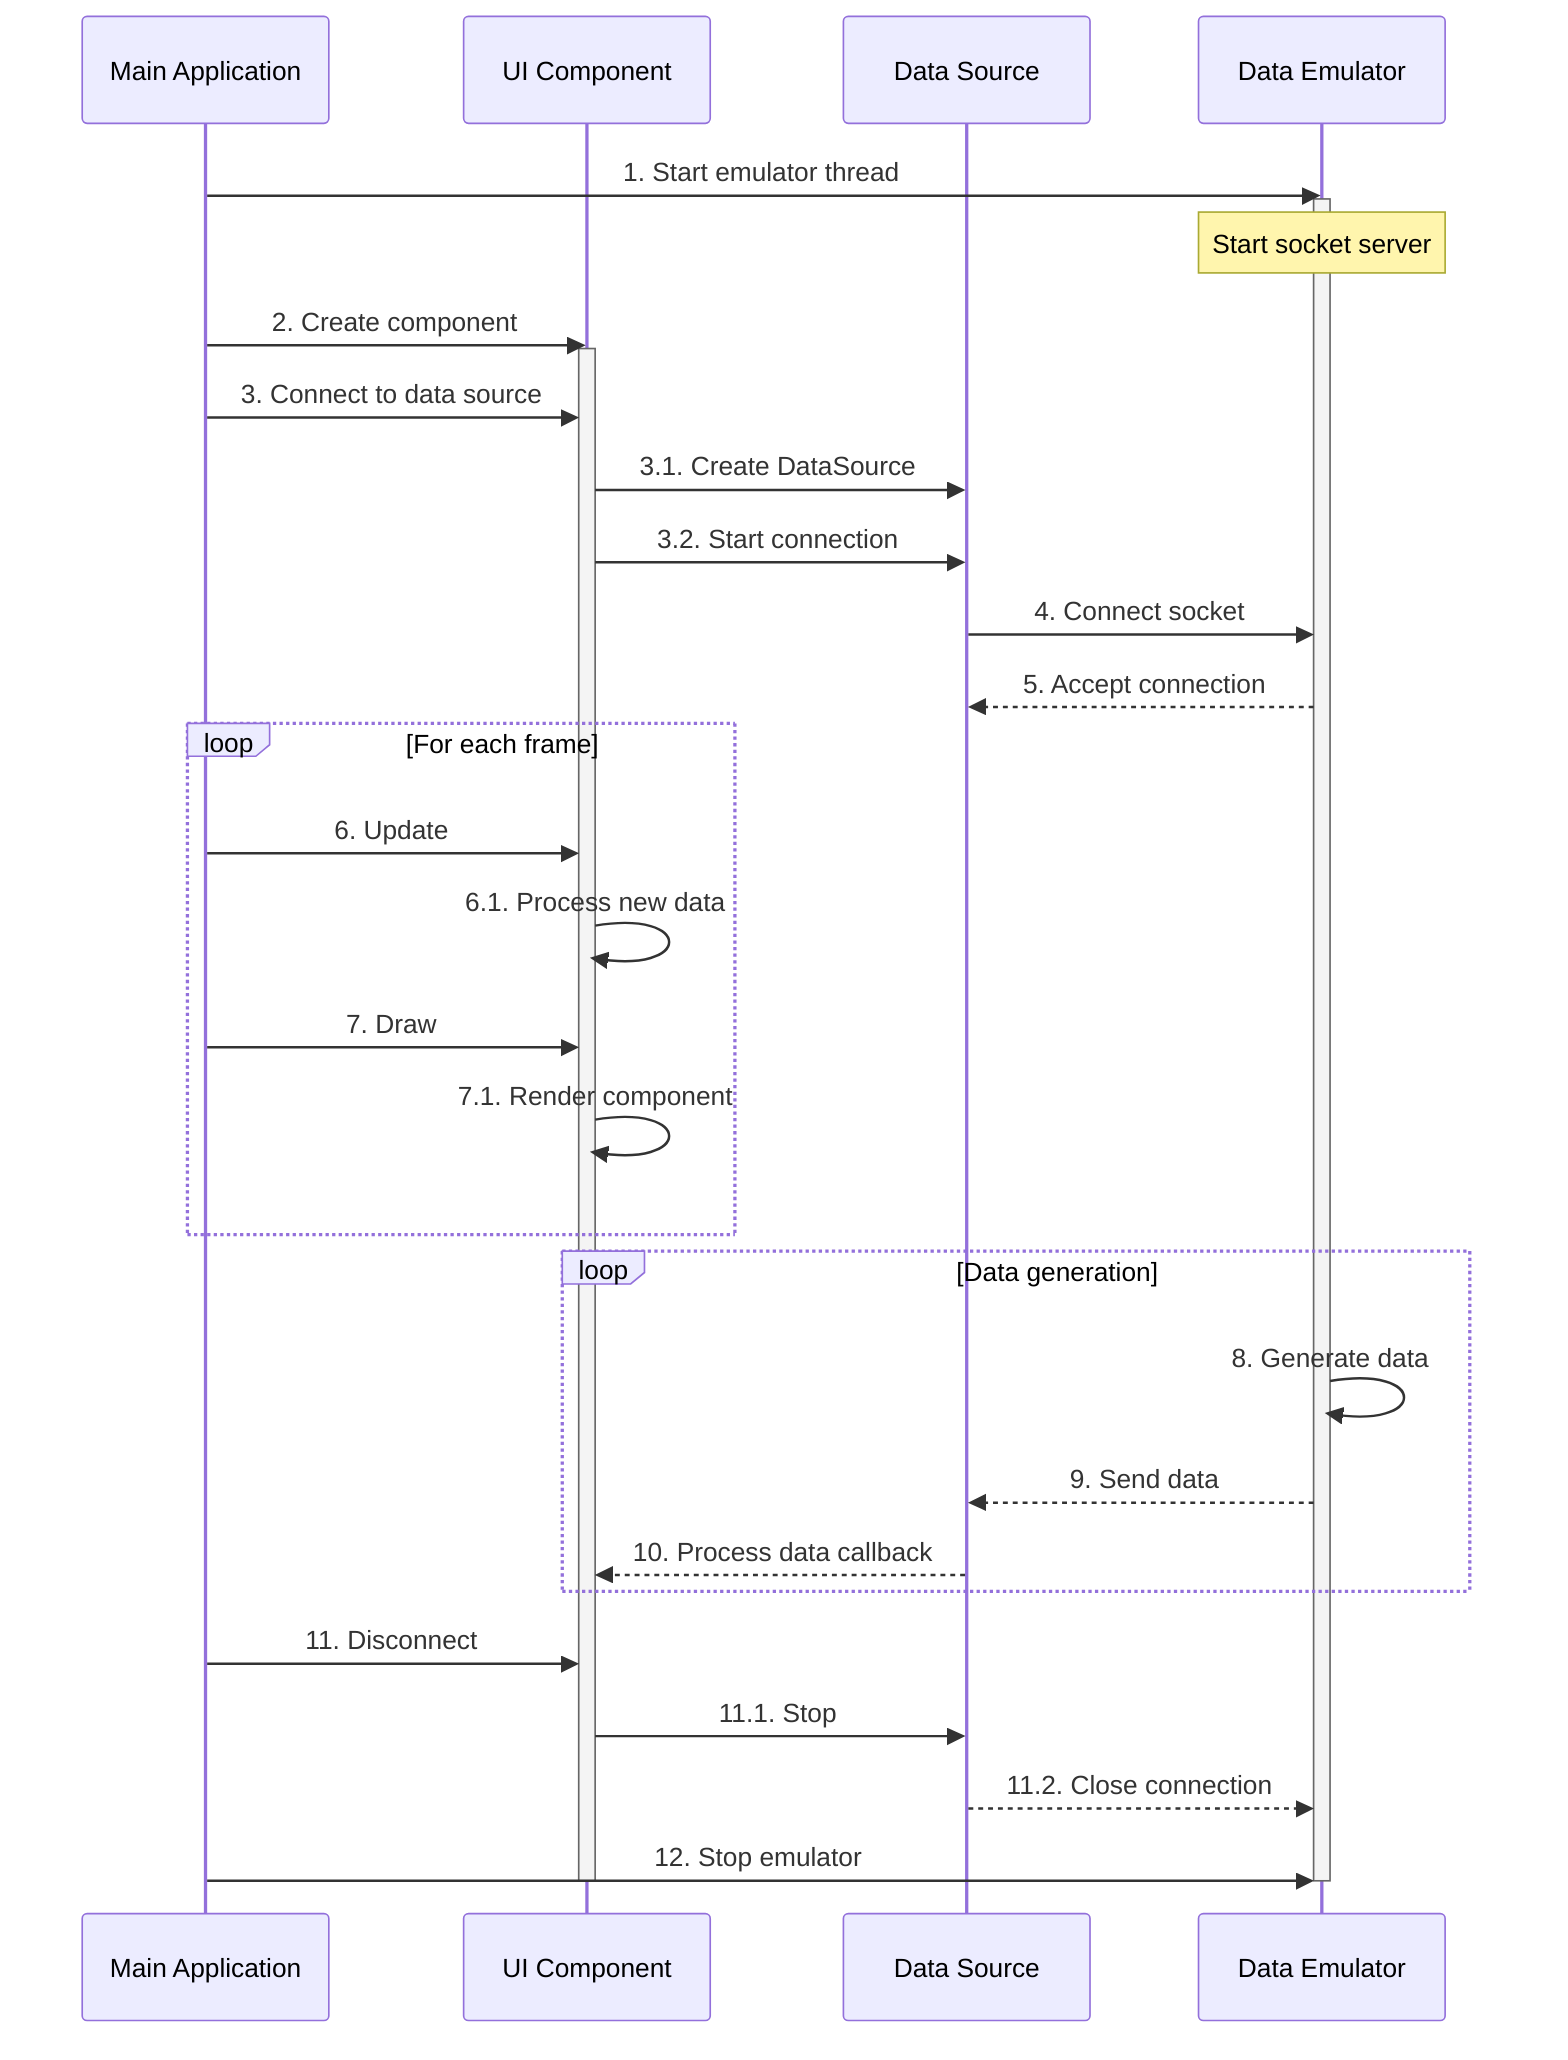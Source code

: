 sequenceDiagram
    participant Main as Main Application
    participant Component as UI Component
    participant DataSource as Data Source
    participant Emulator as Data Emulator
    
    Main->>Emulator: 1. Start emulator thread
    activate Emulator
    Note over Emulator: Start socket server
    
    Main->>Component: 2. Create component
    activate Component
    
    Main->>Component: 3. Connect to data source
    Component->>DataSource: 3.1. Create DataSource
    Component->>DataSource: 3.2. Start connection
    
    DataSource->>Emulator: 4. Connect socket
    Emulator-->>DataSource: 5. Accept connection
    
    loop For each frame
        Main->>Component: 6. Update
        Component->>Component: 6.1. Process new data
        Main->>Component: 7. Draw
        Component->>Component: 7.1. Render component
    end
    
    loop Data generation
        Emulator->>Emulator: 8. Generate data
        Emulator-->>DataSource: 9. Send data
        DataSource-->>Component: 10. Process data callback
    end
    
    Main->>Component: 11. Disconnect
    Component->>DataSource: 11.1. Stop
    DataSource-->>Emulator: 11.2. Close connection
    
    Main->>Emulator: 12. Stop emulator
    deactivate Emulator
    deactivate Component